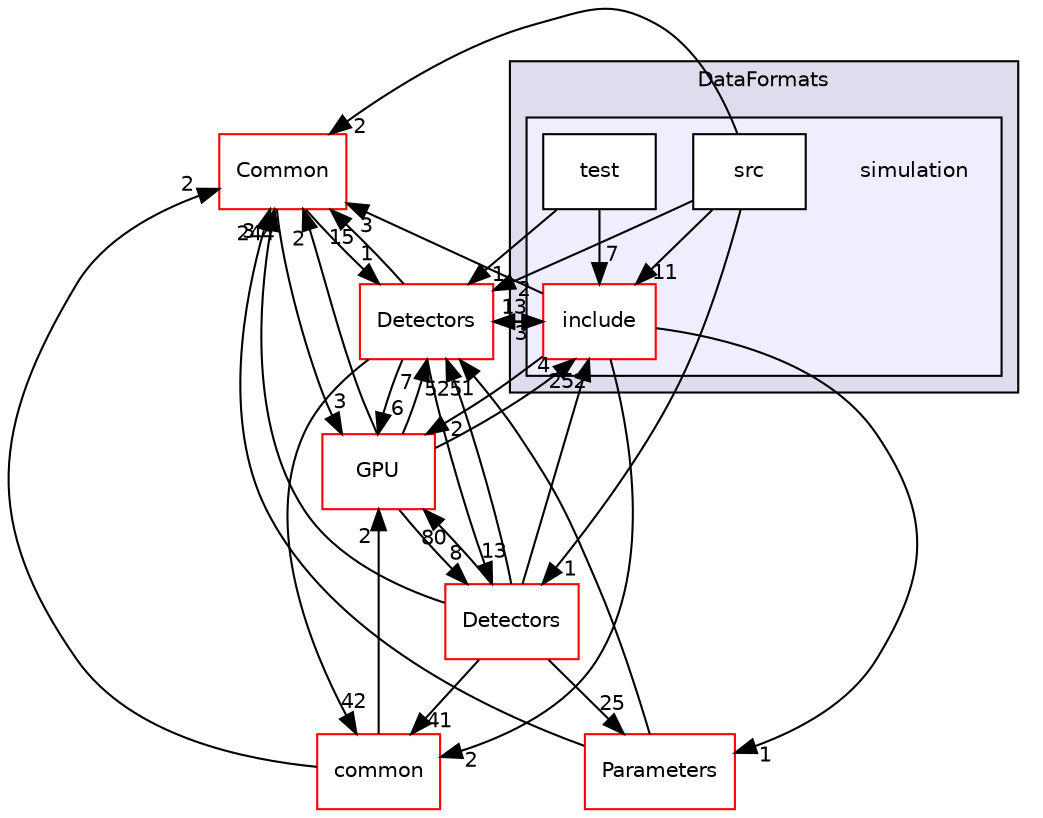 digraph "/home/travis/build/AliceO2Group/AliceO2/DataFormats/simulation" {
  bgcolor=transparent;
  compound=true
  node [ fontsize="10", fontname="Helvetica"];
  edge [ labelfontsize="10", labelfontname="Helvetica"];
  subgraph clusterdir_2171f7ec022c5423887b07c69b2f5b48 {
    graph [ bgcolor="#ddddee", pencolor="black", label="DataFormats" fontname="Helvetica", fontsize="10", URL="dir_2171f7ec022c5423887b07c69b2f5b48.html"]
  subgraph clusterdir_047746f9f311f49446db9474b7431d0d {
    graph [ bgcolor="#eeeeff", pencolor="black", label="" URL="dir_047746f9f311f49446db9474b7431d0d.html"];
    dir_047746f9f311f49446db9474b7431d0d [shape=plaintext label="simulation"];
    dir_e977c6a9672cee72083a88d55f0ce0c6 [shape=box label="include" color="red" fillcolor="white" style="filled" URL="dir_e977c6a9672cee72083a88d55f0ce0c6.html"];
    dir_38abbb9c71f32f91a25826cfc3ede3a8 [shape=box label="src" color="black" fillcolor="white" style="filled" URL="dir_38abbb9c71f32f91a25826cfc3ede3a8.html"];
    dir_c8fa59d38404a336ce27bd8f626335e9 [shape=box label="test" color="black" fillcolor="white" style="filled" URL="dir_c8fa59d38404a336ce27bd8f626335e9.html"];
  }
  }
  dir_4ab6b4cc6a7edbff49100e9123df213f [shape=box label="Common" color="red" URL="dir_4ab6b4cc6a7edbff49100e9123df213f.html"];
  dir_2801adc79bf3c286b1b479858d2cade4 [shape=box label="Detectors" color="red" URL="dir_2801adc79bf3c286b1b479858d2cade4.html"];
  dir_051dca18e802f8e9474f2e30d29c04e0 [shape=box label="Detectors" color="red" URL="dir_051dca18e802f8e9474f2e30d29c04e0.html"];
  dir_d462256f2f72f303235b8fb5b5a9f479 [shape=box label="Parameters" color="red" URL="dir_d462256f2f72f303235b8fb5b5a9f479.html"];
  dir_7924ba4398ae4560cd37376e44666c6d [shape=box label="common" color="red" URL="dir_7924ba4398ae4560cd37376e44666c6d.html"];
  dir_f511f1e9c03c071966ae594f00bbc5e0 [shape=box label="GPU" color="red" URL="dir_f511f1e9c03c071966ae594f00bbc5e0.html"];
  dir_38abbb9c71f32f91a25826cfc3ede3a8->dir_4ab6b4cc6a7edbff49100e9123df213f [headlabel="2", labeldistance=1.5 headhref="dir_000269_000027.html"];
  dir_38abbb9c71f32f91a25826cfc3ede3a8->dir_2801adc79bf3c286b1b479858d2cade4 [headlabel="2", labeldistance=1.5 headhref="dir_000269_000086.html"];
  dir_38abbb9c71f32f91a25826cfc3ede3a8->dir_051dca18e802f8e9474f2e30d29c04e0 [headlabel="1", labeldistance=1.5 headhref="dir_000269_000039.html"];
  dir_38abbb9c71f32f91a25826cfc3ede3a8->dir_e977c6a9672cee72083a88d55f0ce0c6 [headlabel="11", labeldistance=1.5 headhref="dir_000269_000248.html"];
  dir_4ab6b4cc6a7edbff49100e9123df213f->dir_2801adc79bf3c286b1b479858d2cade4 [headlabel="1", labeldistance=1.5 headhref="dir_000027_000086.html"];
  dir_4ab6b4cc6a7edbff49100e9123df213f->dir_f511f1e9c03c071966ae594f00bbc5e0 [headlabel="3", labeldistance=1.5 headhref="dir_000027_000140.html"];
  dir_2801adc79bf3c286b1b479858d2cade4->dir_4ab6b4cc6a7edbff49100e9123df213f [headlabel="15", labeldistance=1.5 headhref="dir_000086_000027.html"];
  dir_2801adc79bf3c286b1b479858d2cade4->dir_051dca18e802f8e9474f2e30d29c04e0 [headlabel="13", labeldistance=1.5 headhref="dir_000086_000039.html"];
  dir_2801adc79bf3c286b1b479858d2cade4->dir_e977c6a9672cee72083a88d55f0ce0c6 [headlabel="13", labeldistance=1.5 headhref="dir_000086_000248.html"];
  dir_2801adc79bf3c286b1b479858d2cade4->dir_7924ba4398ae4560cd37376e44666c6d [headlabel="42", labeldistance=1.5 headhref="dir_000086_000077.html"];
  dir_2801adc79bf3c286b1b479858d2cade4->dir_f511f1e9c03c071966ae594f00bbc5e0 [headlabel="6", labeldistance=1.5 headhref="dir_000086_000140.html"];
  dir_051dca18e802f8e9474f2e30d29c04e0->dir_4ab6b4cc6a7edbff49100e9123df213f [headlabel="244", labeldistance=1.5 headhref="dir_000039_000027.html"];
  dir_051dca18e802f8e9474f2e30d29c04e0->dir_2801adc79bf3c286b1b479858d2cade4 [headlabel="525", labeldistance=1.5 headhref="dir_000039_000086.html"];
  dir_051dca18e802f8e9474f2e30d29c04e0->dir_e977c6a9672cee72083a88d55f0ce0c6 [headlabel="252", labeldistance=1.5 headhref="dir_000039_000248.html"];
  dir_051dca18e802f8e9474f2e30d29c04e0->dir_d462256f2f72f303235b8fb5b5a9f479 [headlabel="25", labeldistance=1.5 headhref="dir_000039_000260.html"];
  dir_051dca18e802f8e9474f2e30d29c04e0->dir_7924ba4398ae4560cd37376e44666c6d [headlabel="41", labeldistance=1.5 headhref="dir_000039_000077.html"];
  dir_051dca18e802f8e9474f2e30d29c04e0->dir_f511f1e9c03c071966ae594f00bbc5e0 [headlabel="80", labeldistance=1.5 headhref="dir_000039_000140.html"];
  dir_e977c6a9672cee72083a88d55f0ce0c6->dir_4ab6b4cc6a7edbff49100e9123df213f [headlabel="3", labeldistance=1.5 headhref="dir_000248_000027.html"];
  dir_e977c6a9672cee72083a88d55f0ce0c6->dir_2801adc79bf3c286b1b479858d2cade4 [headlabel="3", labeldistance=1.5 headhref="dir_000248_000086.html"];
  dir_e977c6a9672cee72083a88d55f0ce0c6->dir_d462256f2f72f303235b8fb5b5a9f479 [headlabel="1", labeldistance=1.5 headhref="dir_000248_000260.html"];
  dir_e977c6a9672cee72083a88d55f0ce0c6->dir_7924ba4398ae4560cd37376e44666c6d [headlabel="2", labeldistance=1.5 headhref="dir_000248_000077.html"];
  dir_e977c6a9672cee72083a88d55f0ce0c6->dir_f511f1e9c03c071966ae594f00bbc5e0 [headlabel="2", labeldistance=1.5 headhref="dir_000248_000140.html"];
  dir_c8fa59d38404a336ce27bd8f626335e9->dir_2801adc79bf3c286b1b479858d2cade4 [headlabel="1", labeldistance=1.5 headhref="dir_000270_000086.html"];
  dir_c8fa59d38404a336ce27bd8f626335e9->dir_e977c6a9672cee72083a88d55f0ce0c6 [headlabel="7", labeldistance=1.5 headhref="dir_000270_000248.html"];
  dir_d462256f2f72f303235b8fb5b5a9f479->dir_4ab6b4cc6a7edbff49100e9123df213f [headlabel="3", labeldistance=1.5 headhref="dir_000260_000027.html"];
  dir_d462256f2f72f303235b8fb5b5a9f479->dir_2801adc79bf3c286b1b479858d2cade4 [headlabel="1", labeldistance=1.5 headhref="dir_000260_000086.html"];
  dir_7924ba4398ae4560cd37376e44666c6d->dir_4ab6b4cc6a7edbff49100e9123df213f [headlabel="2", labeldistance=1.5 headhref="dir_000077_000027.html"];
  dir_7924ba4398ae4560cd37376e44666c6d->dir_f511f1e9c03c071966ae594f00bbc5e0 [headlabel="2", labeldistance=1.5 headhref="dir_000077_000140.html"];
  dir_f511f1e9c03c071966ae594f00bbc5e0->dir_4ab6b4cc6a7edbff49100e9123df213f [headlabel="2", labeldistance=1.5 headhref="dir_000140_000027.html"];
  dir_f511f1e9c03c071966ae594f00bbc5e0->dir_2801adc79bf3c286b1b479858d2cade4 [headlabel="7", labeldistance=1.5 headhref="dir_000140_000086.html"];
  dir_f511f1e9c03c071966ae594f00bbc5e0->dir_051dca18e802f8e9474f2e30d29c04e0 [headlabel="8", labeldistance=1.5 headhref="dir_000140_000039.html"];
  dir_f511f1e9c03c071966ae594f00bbc5e0->dir_e977c6a9672cee72083a88d55f0ce0c6 [headlabel="4", labeldistance=1.5 headhref="dir_000140_000248.html"];
}
